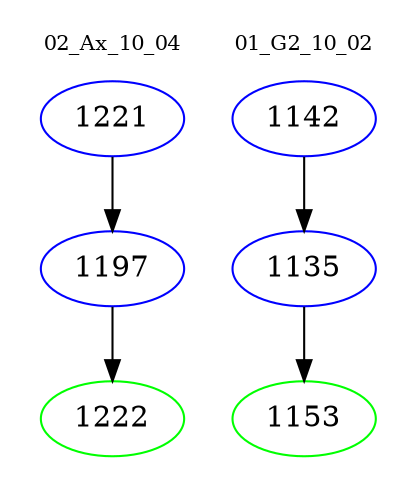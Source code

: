 digraph{
subgraph cluster_0 {
color = white
label = "02_Ax_10_04";
fontsize=10;
T0_1221 [label="1221", color="blue"]
T0_1221 -> T0_1197 [color="black"]
T0_1197 [label="1197", color="blue"]
T0_1197 -> T0_1222 [color="black"]
T0_1222 [label="1222", color="green"]
}
subgraph cluster_1 {
color = white
label = "01_G2_10_02";
fontsize=10;
T1_1142 [label="1142", color="blue"]
T1_1142 -> T1_1135 [color="black"]
T1_1135 [label="1135", color="blue"]
T1_1135 -> T1_1153 [color="black"]
T1_1153 [label="1153", color="green"]
}
}
